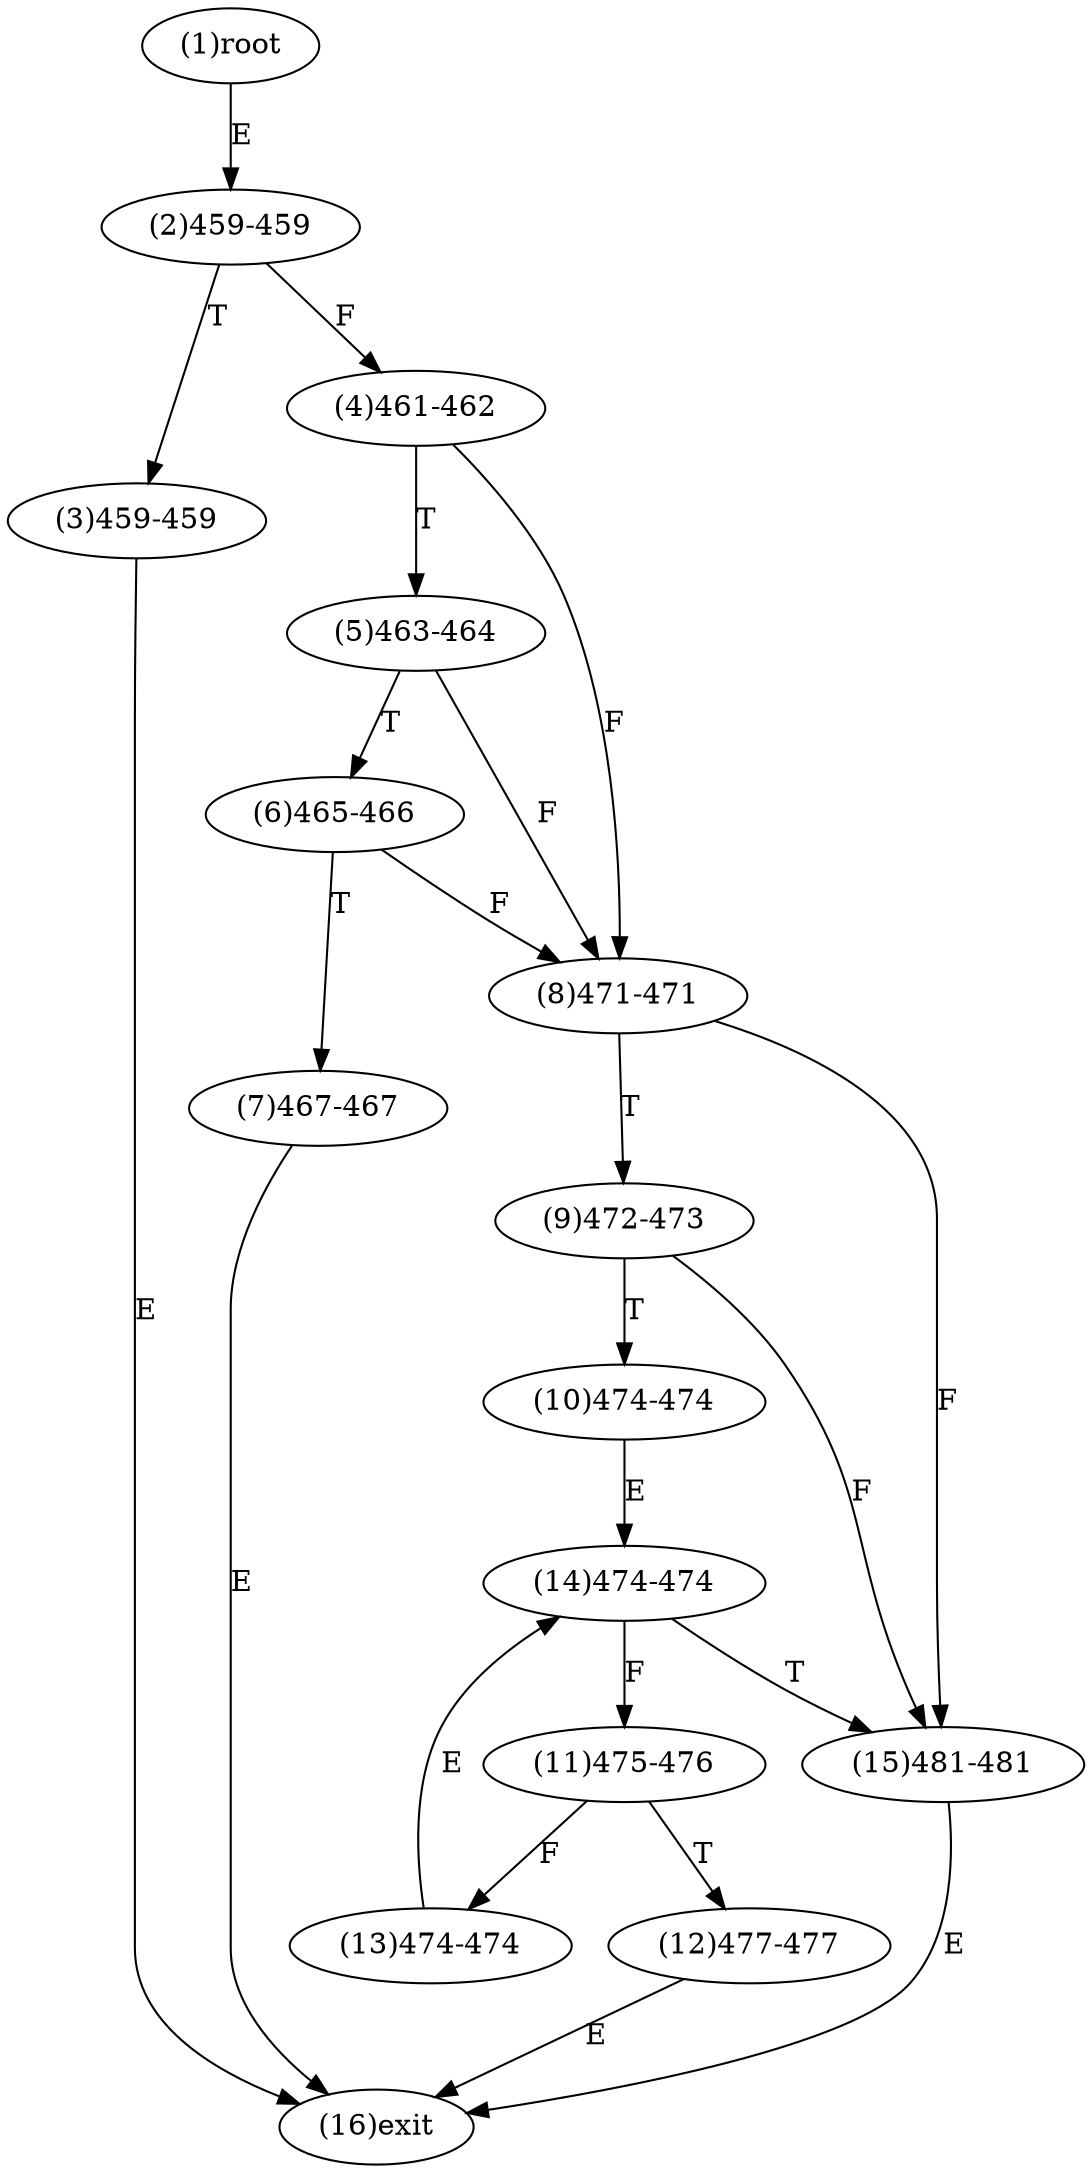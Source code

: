 digraph "" { 
1[ label="(1)root"];
2[ label="(2)459-459"];
3[ label="(3)459-459"];
4[ label="(4)461-462"];
5[ label="(5)463-464"];
6[ label="(6)465-466"];
7[ label="(7)467-467"];
8[ label="(8)471-471"];
9[ label="(9)472-473"];
10[ label="(10)474-474"];
11[ label="(11)475-476"];
12[ label="(12)477-477"];
13[ label="(13)474-474"];
14[ label="(14)474-474"];
15[ label="(15)481-481"];
16[ label="(16)exit"];
1->2[ label="E"];
2->4[ label="F"];
2->3[ label="T"];
3->16[ label="E"];
4->8[ label="F"];
4->5[ label="T"];
5->8[ label="F"];
5->6[ label="T"];
6->8[ label="F"];
6->7[ label="T"];
7->16[ label="E"];
8->15[ label="F"];
8->9[ label="T"];
9->15[ label="F"];
9->10[ label="T"];
10->14[ label="E"];
11->13[ label="F"];
11->12[ label="T"];
12->16[ label="E"];
13->14[ label="E"];
14->11[ label="F"];
14->15[ label="T"];
15->16[ label="E"];
}